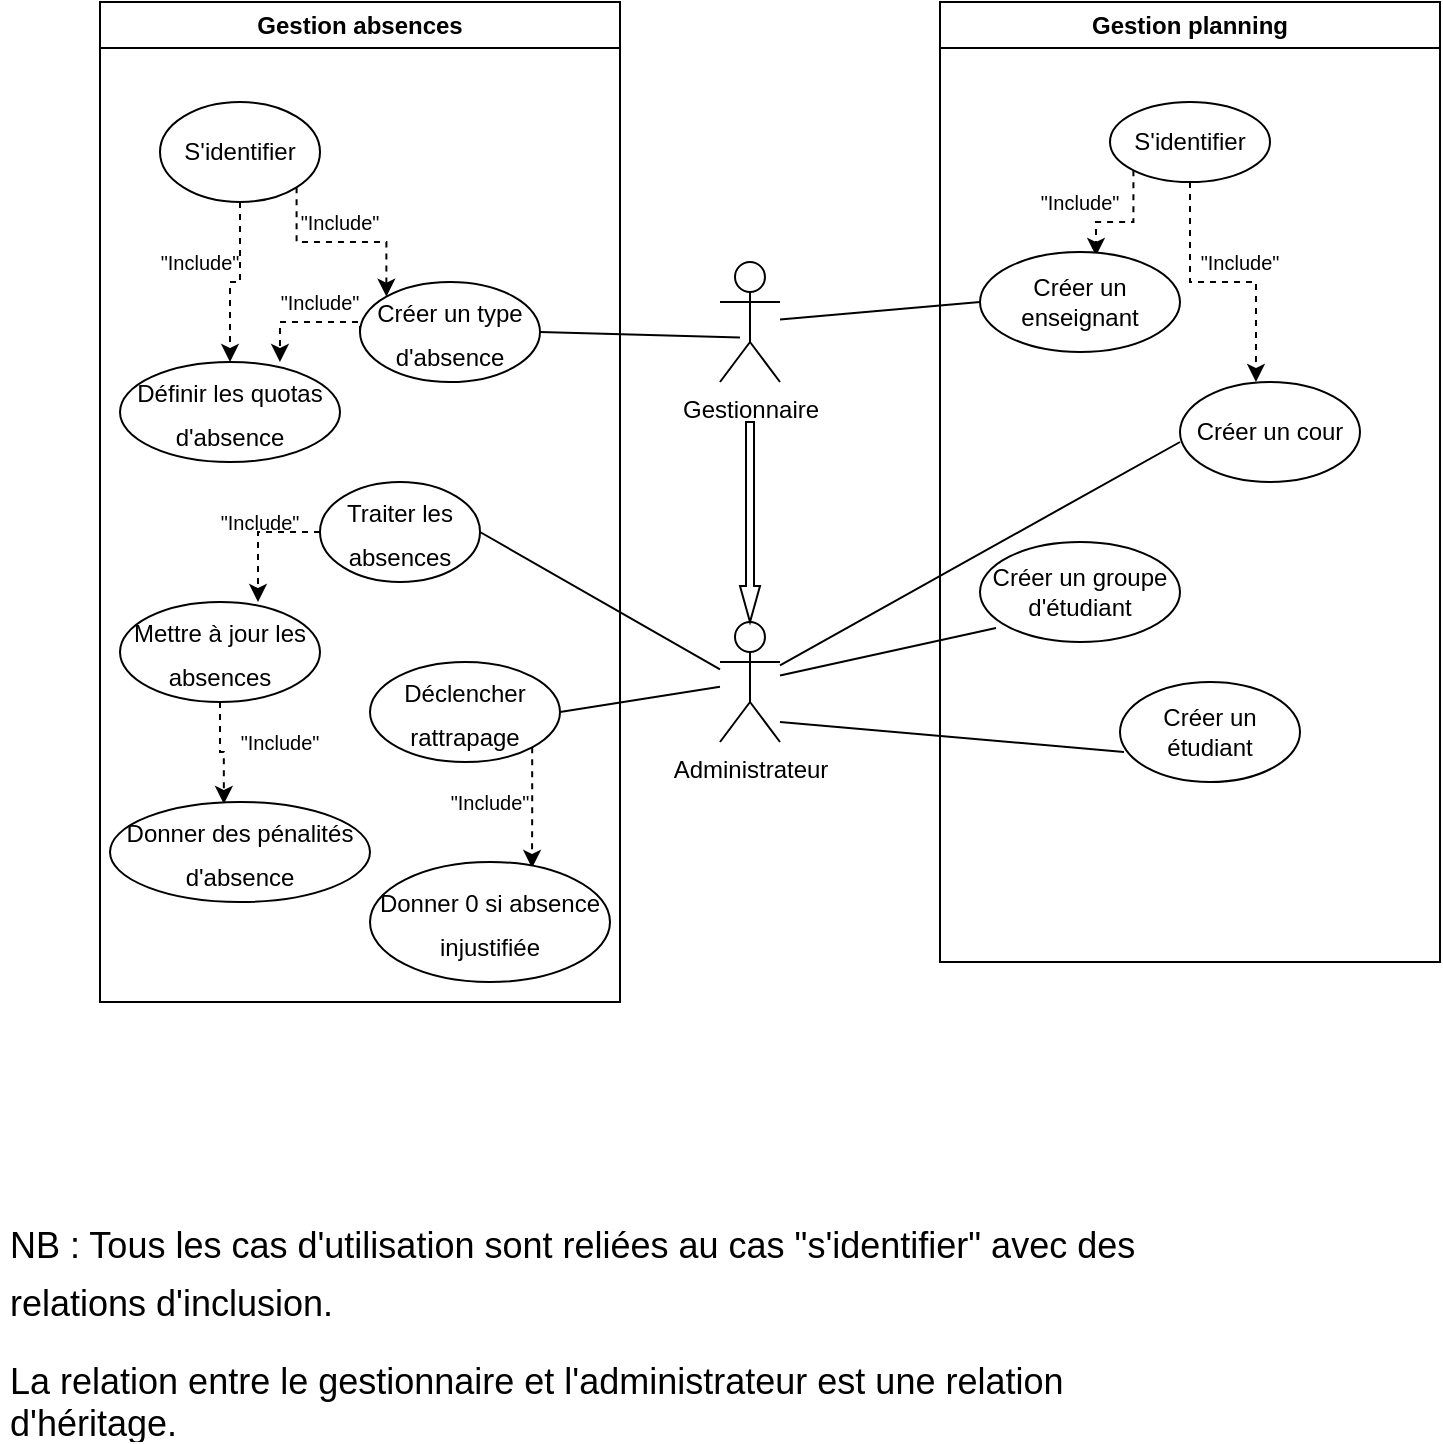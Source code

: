 <mxfile version="20.8.16" type="onedrive"><diagram name="Page-1" id="leMqP-0cWgYu6DOMdJJL"><mxGraphModel grid="1" page="1" gridSize="10" guides="1" tooltips="1" connect="1" arrows="1" fold="1" pageScale="1" pageWidth="827" pageHeight="1169" math="0" shadow="0"><root><mxCell id="0"/><mxCell id="1" parent="0"/><mxCell id="igpKn5MyH4iF4g-KArc4-50" style="edgeStyle=orthogonalEdgeStyle;rounded=0;orthogonalLoop=1;jettySize=auto;html=1;exitX=0;exitY=1;exitDx=0;exitDy=0;entryX=0.58;entryY=0.04;entryDx=0;entryDy=0;entryPerimeter=0;fontSize=12;dashed=1;" edge="1" parent="1" source="igpKn5MyH4iF4g-KArc4-1" target="igpKn5MyH4iF4g-KArc4-44"><mxGeometry relative="1" as="geometry"/></mxCell><mxCell id="igpKn5MyH4iF4g-KArc4-51" style="edgeStyle=orthogonalEdgeStyle;rounded=0;orthogonalLoop=1;jettySize=auto;html=1;exitX=0.5;exitY=1;exitDx=0;exitDy=0;entryX=0.422;entryY=0;entryDx=0;entryDy=0;entryPerimeter=0;dashed=1;fontSize=12;" edge="1" parent="1" source="igpKn5MyH4iF4g-KArc4-1" target="igpKn5MyH4iF4g-KArc4-43"><mxGeometry relative="1" as="geometry"/></mxCell><mxCell id="igpKn5MyH4iF4g-KArc4-1" value="S'identifier" style="ellipse;whiteSpace=wrap;html=1;" vertex="1" parent="1"><mxGeometry x="585" y="90" width="80" height="40" as="geometry"/></mxCell><mxCell id="igpKn5MyH4iF4g-KArc4-5" value="Administrateur" style="shape=umlActor;verticalLabelPosition=bottom;verticalAlign=top;html=1;outlineConnect=0;" vertex="1" parent="1"><mxGeometry x="390" y="350" width="30" height="60" as="geometry"/></mxCell><mxCell id="igpKn5MyH4iF4g-KArc4-6" value="Gestionnaire" style="shape=umlActor;verticalLabelPosition=bottom;verticalAlign=top;html=1;outlineConnect=0;" vertex="1" parent="1"><mxGeometry x="390" y="170" width="30" height="60" as="geometry"/></mxCell><mxCell id="igpKn5MyH4iF4g-KArc4-7" value="" style="shape=singleArrow;direction=south;whiteSpace=wrap;html=1;fontSize=20;arrowWidth=0.4;arrowSize=0.18;" vertex="1" parent="1"><mxGeometry x="400" y="250" width="10" height="100" as="geometry"/></mxCell><mxCell id="igpKn5MyH4iF4g-KArc4-8" value="Gestion absences" style="swimlane;whiteSpace=wrap;html=1;" vertex="1" parent="1"><mxGeometry x="80" y="40" width="260" height="500" as="geometry"/></mxCell><mxCell id="igpKn5MyH4iF4g-KArc4-10" value="&lt;font style=&quot;font-size: 10px;&quot;&gt;&quot;Include&quot;&lt;/font&gt;" style="text;html=1;strokeColor=none;fillColor=none;align=center;verticalAlign=middle;whiteSpace=wrap;rounded=0;" vertex="1" parent="igpKn5MyH4iF4g-KArc4-8"><mxGeometry x="100" y="100" width="40" height="20" as="geometry"/></mxCell><mxCell id="igpKn5MyH4iF4g-KArc4-28" style="edgeStyle=orthogonalEdgeStyle;rounded=0;orthogonalLoop=1;jettySize=auto;html=1;exitX=0;exitY=0.5;exitDx=0;exitDy=0;entryX=0.727;entryY=0;entryDx=0;entryDy=0;entryPerimeter=0;dashed=1;fontSize=12;" edge="1" parent="igpKn5MyH4iF4g-KArc4-8" source="igpKn5MyH4iF4g-KArc4-22" target="igpKn5MyH4iF4g-KArc4-21"><mxGeometry relative="1" as="geometry"><Array as="points"><mxPoint x="130" y="160"/><mxPoint x="90" y="160"/></Array></mxGeometry></mxCell><mxCell id="igpKn5MyH4iF4g-KArc4-22" value="&lt;font style=&quot;font-size: 12px;&quot;&gt;Créer un type d'absence&lt;/font&gt;" style="ellipse;whiteSpace=wrap;html=1;fontSize=18;" vertex="1" parent="igpKn5MyH4iF4g-KArc4-8"><mxGeometry x="130" y="140" width="90" height="50" as="geometry"/></mxCell><mxCell id="igpKn5MyH4iF4g-KArc4-24" style="edgeStyle=orthogonalEdgeStyle;rounded=0;orthogonalLoop=1;jettySize=auto;html=1;exitX=1;exitY=1;exitDx=0;exitDy=0;entryX=0;entryY=0;entryDx=0;entryDy=0;fontSize=12;dashed=1;" edge="1" parent="igpKn5MyH4iF4g-KArc4-8" source="igpKn5MyH4iF4g-KArc4-2" target="igpKn5MyH4iF4g-KArc4-22"><mxGeometry relative="1" as="geometry"><Array as="points"><mxPoint x="98" y="120"/><mxPoint x="143" y="120"/></Array></mxGeometry></mxCell><mxCell id="igpKn5MyH4iF4g-KArc4-27" style="edgeStyle=orthogonalEdgeStyle;rounded=0;orthogonalLoop=1;jettySize=auto;html=1;exitX=0.5;exitY=1;exitDx=0;exitDy=0;entryX=0.5;entryY=0;entryDx=0;entryDy=0;dashed=1;fontSize=12;" edge="1" parent="igpKn5MyH4iF4g-KArc4-8" source="igpKn5MyH4iF4g-KArc4-2" target="igpKn5MyH4iF4g-KArc4-21"><mxGeometry relative="1" as="geometry"/></mxCell><mxCell id="igpKn5MyH4iF4g-KArc4-2" value="S'identifier" style="ellipse;whiteSpace=wrap;html=1;" vertex="1" parent="igpKn5MyH4iF4g-KArc4-8"><mxGeometry x="30" y="50" width="80" height="50" as="geometry"/></mxCell><mxCell id="igpKn5MyH4iF4g-KArc4-21" value="&lt;font style=&quot;font-size: 12px;&quot;&gt;Définir les quotas d'absence&lt;/font&gt;" style="ellipse;whiteSpace=wrap;html=1;fontSize=18;" vertex="1" parent="igpKn5MyH4iF4g-KArc4-8"><mxGeometry x="10" y="180" width="110" height="50" as="geometry"/></mxCell><mxCell id="igpKn5MyH4iF4g-KArc4-29" value="&lt;font style=&quot;font-size: 10px;&quot;&gt;&quot;Include&quot;&lt;/font&gt;" style="text;html=1;strokeColor=none;fillColor=none;align=center;verticalAlign=middle;whiteSpace=wrap;rounded=0;" vertex="1" parent="igpKn5MyH4iF4g-KArc4-8"><mxGeometry x="90" y="140" width="40" height="20" as="geometry"/></mxCell><mxCell id="igpKn5MyH4iF4g-KArc4-4" value="&lt;font style=&quot;font-size: 10px;&quot;&gt;&quot;Include&quot;&lt;/font&gt;" style="text;html=1;strokeColor=none;fillColor=none;align=center;verticalAlign=middle;whiteSpace=wrap;rounded=0;" vertex="1" parent="igpKn5MyH4iF4g-KArc4-8"><mxGeometry x="30" y="120" width="40" height="20" as="geometry"/></mxCell><mxCell id="igpKn5MyH4iF4g-KArc4-35" style="edgeStyle=orthogonalEdgeStyle;rounded=0;orthogonalLoop=1;jettySize=auto;html=1;exitX=0;exitY=0.5;exitDx=0;exitDy=0;entryX=0.69;entryY=0;entryDx=0;entryDy=0;entryPerimeter=0;dashed=1;fontSize=12;" edge="1" parent="igpKn5MyH4iF4g-KArc4-8" source="igpKn5MyH4iF4g-KArc4-20" target="igpKn5MyH4iF4g-KArc4-19"><mxGeometry relative="1" as="geometry"/></mxCell><mxCell id="igpKn5MyH4iF4g-KArc4-20" value="&lt;font style=&quot;font-size: 12px;&quot;&gt;Traiter les absences&lt;/font&gt;" style="ellipse;whiteSpace=wrap;html=1;fontSize=18;" vertex="1" parent="igpKn5MyH4iF4g-KArc4-8"><mxGeometry x="110" y="240" width="80" height="50" as="geometry"/></mxCell><mxCell id="igpKn5MyH4iF4g-KArc4-34" style="edgeStyle=orthogonalEdgeStyle;rounded=0;orthogonalLoop=1;jettySize=auto;html=1;exitX=0.5;exitY=1;exitDx=0;exitDy=0;entryX=0.438;entryY=0.02;entryDx=0;entryDy=0;entryPerimeter=0;dashed=1;fontSize=12;" edge="1" parent="igpKn5MyH4iF4g-KArc4-8" source="igpKn5MyH4iF4g-KArc4-19" target="igpKn5MyH4iF4g-KArc4-18"><mxGeometry relative="1" as="geometry"/></mxCell><mxCell id="igpKn5MyH4iF4g-KArc4-19" value="&lt;font style=&quot;font-size: 12px;&quot;&gt;Mettre à jour les absences&lt;/font&gt;" style="ellipse;whiteSpace=wrap;html=1;fontSize=18;" vertex="1" parent="igpKn5MyH4iF4g-KArc4-8"><mxGeometry x="10" y="300" width="100" height="50" as="geometry"/></mxCell><mxCell id="igpKn5MyH4iF4g-KArc4-18" value="&lt;font style=&quot;font-size: 12px;&quot;&gt;Donner des pénalités d'absence&lt;/font&gt;" style="ellipse;whiteSpace=wrap;html=1;fontSize=18;" vertex="1" parent="igpKn5MyH4iF4g-KArc4-8"><mxGeometry x="5" y="400" width="130" height="50" as="geometry"/></mxCell><mxCell id="igpKn5MyH4iF4g-KArc4-33" style="edgeStyle=orthogonalEdgeStyle;rounded=0;orthogonalLoop=1;jettySize=auto;html=1;exitX=1;exitY=1;exitDx=0;exitDy=0;entryX=0.675;entryY=0.05;entryDx=0;entryDy=0;entryPerimeter=0;fontSize=12;dashed=1;" edge="1" parent="igpKn5MyH4iF4g-KArc4-8" source="igpKn5MyH4iF4g-KArc4-17" target="igpKn5MyH4iF4g-KArc4-16"><mxGeometry relative="1" as="geometry"/></mxCell><mxCell id="igpKn5MyH4iF4g-KArc4-17" value="&lt;font style=&quot;font-size: 12px;&quot;&gt;Déclencher rattrapage&lt;/font&gt;" style="ellipse;whiteSpace=wrap;html=1;fontSize=18;" vertex="1" parent="igpKn5MyH4iF4g-KArc4-8"><mxGeometry x="135" y="330" width="95" height="50" as="geometry"/></mxCell><mxCell id="igpKn5MyH4iF4g-KArc4-16" value="&lt;font style=&quot;font-size: 12px;&quot;&gt;Donner 0 si absence injustifiée&lt;/font&gt;" style="ellipse;whiteSpace=wrap;html=1;fontSize=18;" vertex="1" parent="igpKn5MyH4iF4g-KArc4-8"><mxGeometry x="135" y="430" width="120" height="60" as="geometry"/></mxCell><mxCell id="igpKn5MyH4iF4g-KArc4-37" value="&lt;font style=&quot;font-size: 10px;&quot;&gt;&quot;Include&quot;&lt;/font&gt;" style="text;html=1;strokeColor=none;fillColor=none;align=center;verticalAlign=middle;whiteSpace=wrap;rounded=0;" vertex="1" parent="igpKn5MyH4iF4g-KArc4-8"><mxGeometry x="60" y="250" width="40" height="20" as="geometry"/></mxCell><mxCell id="igpKn5MyH4iF4g-KArc4-38" value="&lt;font style=&quot;font-size: 10px;&quot;&gt;&quot;Include&quot;&lt;/font&gt;" style="text;html=1;strokeColor=none;fillColor=none;align=center;verticalAlign=middle;whiteSpace=wrap;rounded=0;" vertex="1" parent="igpKn5MyH4iF4g-KArc4-8"><mxGeometry x="175" y="390" width="40" height="20" as="geometry"/></mxCell><mxCell id="igpKn5MyH4iF4g-KArc4-39" value="&lt;font style=&quot;font-size: 10px;&quot;&gt;&quot;Include&quot;&lt;/font&gt;" style="text;html=1;strokeColor=none;fillColor=none;align=center;verticalAlign=middle;whiteSpace=wrap;rounded=0;" vertex="1" parent="igpKn5MyH4iF4g-KArc4-8"><mxGeometry x="70" y="360" width="40" height="20" as="geometry"/></mxCell><mxCell id="igpKn5MyH4iF4g-KArc4-12" value="Gestion planning" style="swimlane;whiteSpace=wrap;html=1;" vertex="1" parent="1"><mxGeometry x="500" y="40" width="250" height="480" as="geometry"/></mxCell><mxCell id="igpKn5MyH4iF4g-KArc4-44" value="Créer un enseignant" style="ellipse;whiteSpace=wrap;html=1;fontSize=12;" vertex="1" parent="igpKn5MyH4iF4g-KArc4-12"><mxGeometry x="20" y="125" width="100" height="50" as="geometry"/></mxCell><mxCell id="igpKn5MyH4iF4g-KArc4-43" value="Créer un cour" style="ellipse;whiteSpace=wrap;html=1;fontSize=12;" vertex="1" parent="igpKn5MyH4iF4g-KArc4-12"><mxGeometry x="120" y="190" width="90" height="50" as="geometry"/></mxCell><mxCell id="igpKn5MyH4iF4g-KArc4-42" value="Créer un groupe d'étudiant" style="ellipse;whiteSpace=wrap;html=1;fontSize=12;" vertex="1" parent="igpKn5MyH4iF4g-KArc4-12"><mxGeometry x="20" y="270" width="100" height="50" as="geometry"/></mxCell><mxCell id="igpKn5MyH4iF4g-KArc4-41" value="Créer un étudiant" style="ellipse;whiteSpace=wrap;html=1;fontSize=12;" vertex="1" parent="igpKn5MyH4iF4g-KArc4-12"><mxGeometry x="90" y="340" width="90" height="50" as="geometry"/></mxCell><mxCell id="igpKn5MyH4iF4g-KArc4-52" value="&lt;font style=&quot;font-size: 10px;&quot;&gt;&quot;Include&quot;&lt;/font&gt;" style="text;html=1;strokeColor=none;fillColor=none;align=center;verticalAlign=middle;whiteSpace=wrap;rounded=0;" vertex="1" parent="igpKn5MyH4iF4g-KArc4-12"><mxGeometry x="130" y="120" width="40" height="20" as="geometry"/></mxCell><mxCell id="igpKn5MyH4iF4g-KArc4-53" value="&lt;font style=&quot;font-size: 10px;&quot;&gt;&quot;Include&quot;&lt;/font&gt;" style="text;html=1;strokeColor=none;fillColor=none;align=center;verticalAlign=middle;whiteSpace=wrap;rounded=0;" vertex="1" parent="igpKn5MyH4iF4g-KArc4-12"><mxGeometry x="50" y="90" width="40" height="20" as="geometry"/></mxCell><mxCell id="igpKn5MyH4iF4g-KArc4-14" value="&lt;h1 style=&quot;&quot;&gt;&lt;font style=&quot;font-size: 18px;&quot;&gt;&lt;font style=&quot;font-weight: normal;&quot;&gt;NB : Tous les cas d'utilisation sont reliées au cas &quot;s'identifier&quot; avec des relations d'inclusion.&lt;/font&gt;&amp;nbsp;&lt;/font&gt;&lt;/h1&gt;&lt;div&gt;&lt;font style=&quot;font-size: 18px;&quot;&gt;La relation entre le gestionnaire et l'administrateur est une relation d'héritage.&lt;/font&gt;&lt;/div&gt;" style="text;html=1;strokeColor=none;fillColor=none;spacing=5;spacingTop=-20;whiteSpace=wrap;overflow=hidden;rounded=0;" vertex="1" parent="1"><mxGeometry x="30" y="640" width="590" height="120" as="geometry"/></mxCell><mxCell id="igpKn5MyH4iF4g-KArc4-30" value="" style="endArrow=none;html=1;rounded=0;fontSize=12;entryX=1;entryY=0.5;entryDx=0;entryDy=0;" edge="1" parent="1" source="igpKn5MyH4iF4g-KArc4-5" target="igpKn5MyH4iF4g-KArc4-17"><mxGeometry width="50" height="50" relative="1" as="geometry"><mxPoint x="380" y="380" as="sourcePoint"/><mxPoint x="440" y="320" as="targetPoint"/></mxGeometry></mxCell><mxCell id="igpKn5MyH4iF4g-KArc4-31" value="" style="endArrow=none;html=1;rounded=0;fontSize=12;entryX=1;entryY=0.5;entryDx=0;entryDy=0;" edge="1" parent="1" target="igpKn5MyH4iF4g-KArc4-20"><mxGeometry width="50" height="50" relative="1" as="geometry"><mxPoint x="390" y="373.688" as="sourcePoint"/><mxPoint x="310" y="386.32" as="targetPoint"/></mxGeometry></mxCell><mxCell id="igpKn5MyH4iF4g-KArc4-32" value="" style="endArrow=none;html=1;rounded=0;fontSize=12;entryX=1;entryY=0.5;entryDx=0;entryDy=0;" edge="1" parent="1" target="igpKn5MyH4iF4g-KArc4-22"><mxGeometry width="50" height="50" relative="1" as="geometry"><mxPoint x="400" y="207.688" as="sourcePoint"/><mxPoint x="283.04" y="150" as="targetPoint"/></mxGeometry></mxCell><mxCell id="igpKn5MyH4iF4g-KArc4-46" value="" style="endArrow=none;html=1;rounded=0;fontSize=12;" edge="1" parent="1" target="igpKn5MyH4iF4g-KArc4-5"><mxGeometry width="50" height="50" relative="1" as="geometry"><mxPoint x="620" y="260" as="sourcePoint"/><mxPoint x="430" y="370" as="targetPoint"/></mxGeometry></mxCell><mxCell id="igpKn5MyH4iF4g-KArc4-47" value="" style="endArrow=none;html=1;rounded=0;fontSize=12;exitX=0.08;exitY=0.86;exitDx=0;exitDy=0;exitPerimeter=0;" edge="1" parent="1" source="igpKn5MyH4iF4g-KArc4-42" target="igpKn5MyH4iF4g-KArc4-5"><mxGeometry width="50" height="50" relative="1" as="geometry"><mxPoint x="390" y="360" as="sourcePoint"/><mxPoint x="430" y="390" as="targetPoint"/></mxGeometry></mxCell><mxCell id="igpKn5MyH4iF4g-KArc4-48" value="" style="endArrow=none;html=1;rounded=0;fontSize=12;entryX=0.022;entryY=0.7;entryDx=0;entryDy=0;entryPerimeter=0;" edge="1" parent="1" target="igpKn5MyH4iF4g-KArc4-41"><mxGeometry width="50" height="50" relative="1" as="geometry"><mxPoint x="420" y="400" as="sourcePoint"/><mxPoint x="470" y="350" as="targetPoint"/></mxGeometry></mxCell><mxCell id="igpKn5MyH4iF4g-KArc4-49" value="" style="endArrow=none;html=1;rounded=0;fontSize=12;exitX=0;exitY=0.5;exitDx=0;exitDy=0;" edge="1" parent="1" source="igpKn5MyH4iF4g-KArc4-44" target="igpKn5MyH4iF4g-KArc4-6"><mxGeometry width="50" height="50" relative="1" as="geometry"><mxPoint x="390" y="360" as="sourcePoint"/><mxPoint x="430" y="210" as="targetPoint"/></mxGeometry></mxCell></root></mxGraphModel></diagram></mxfile>